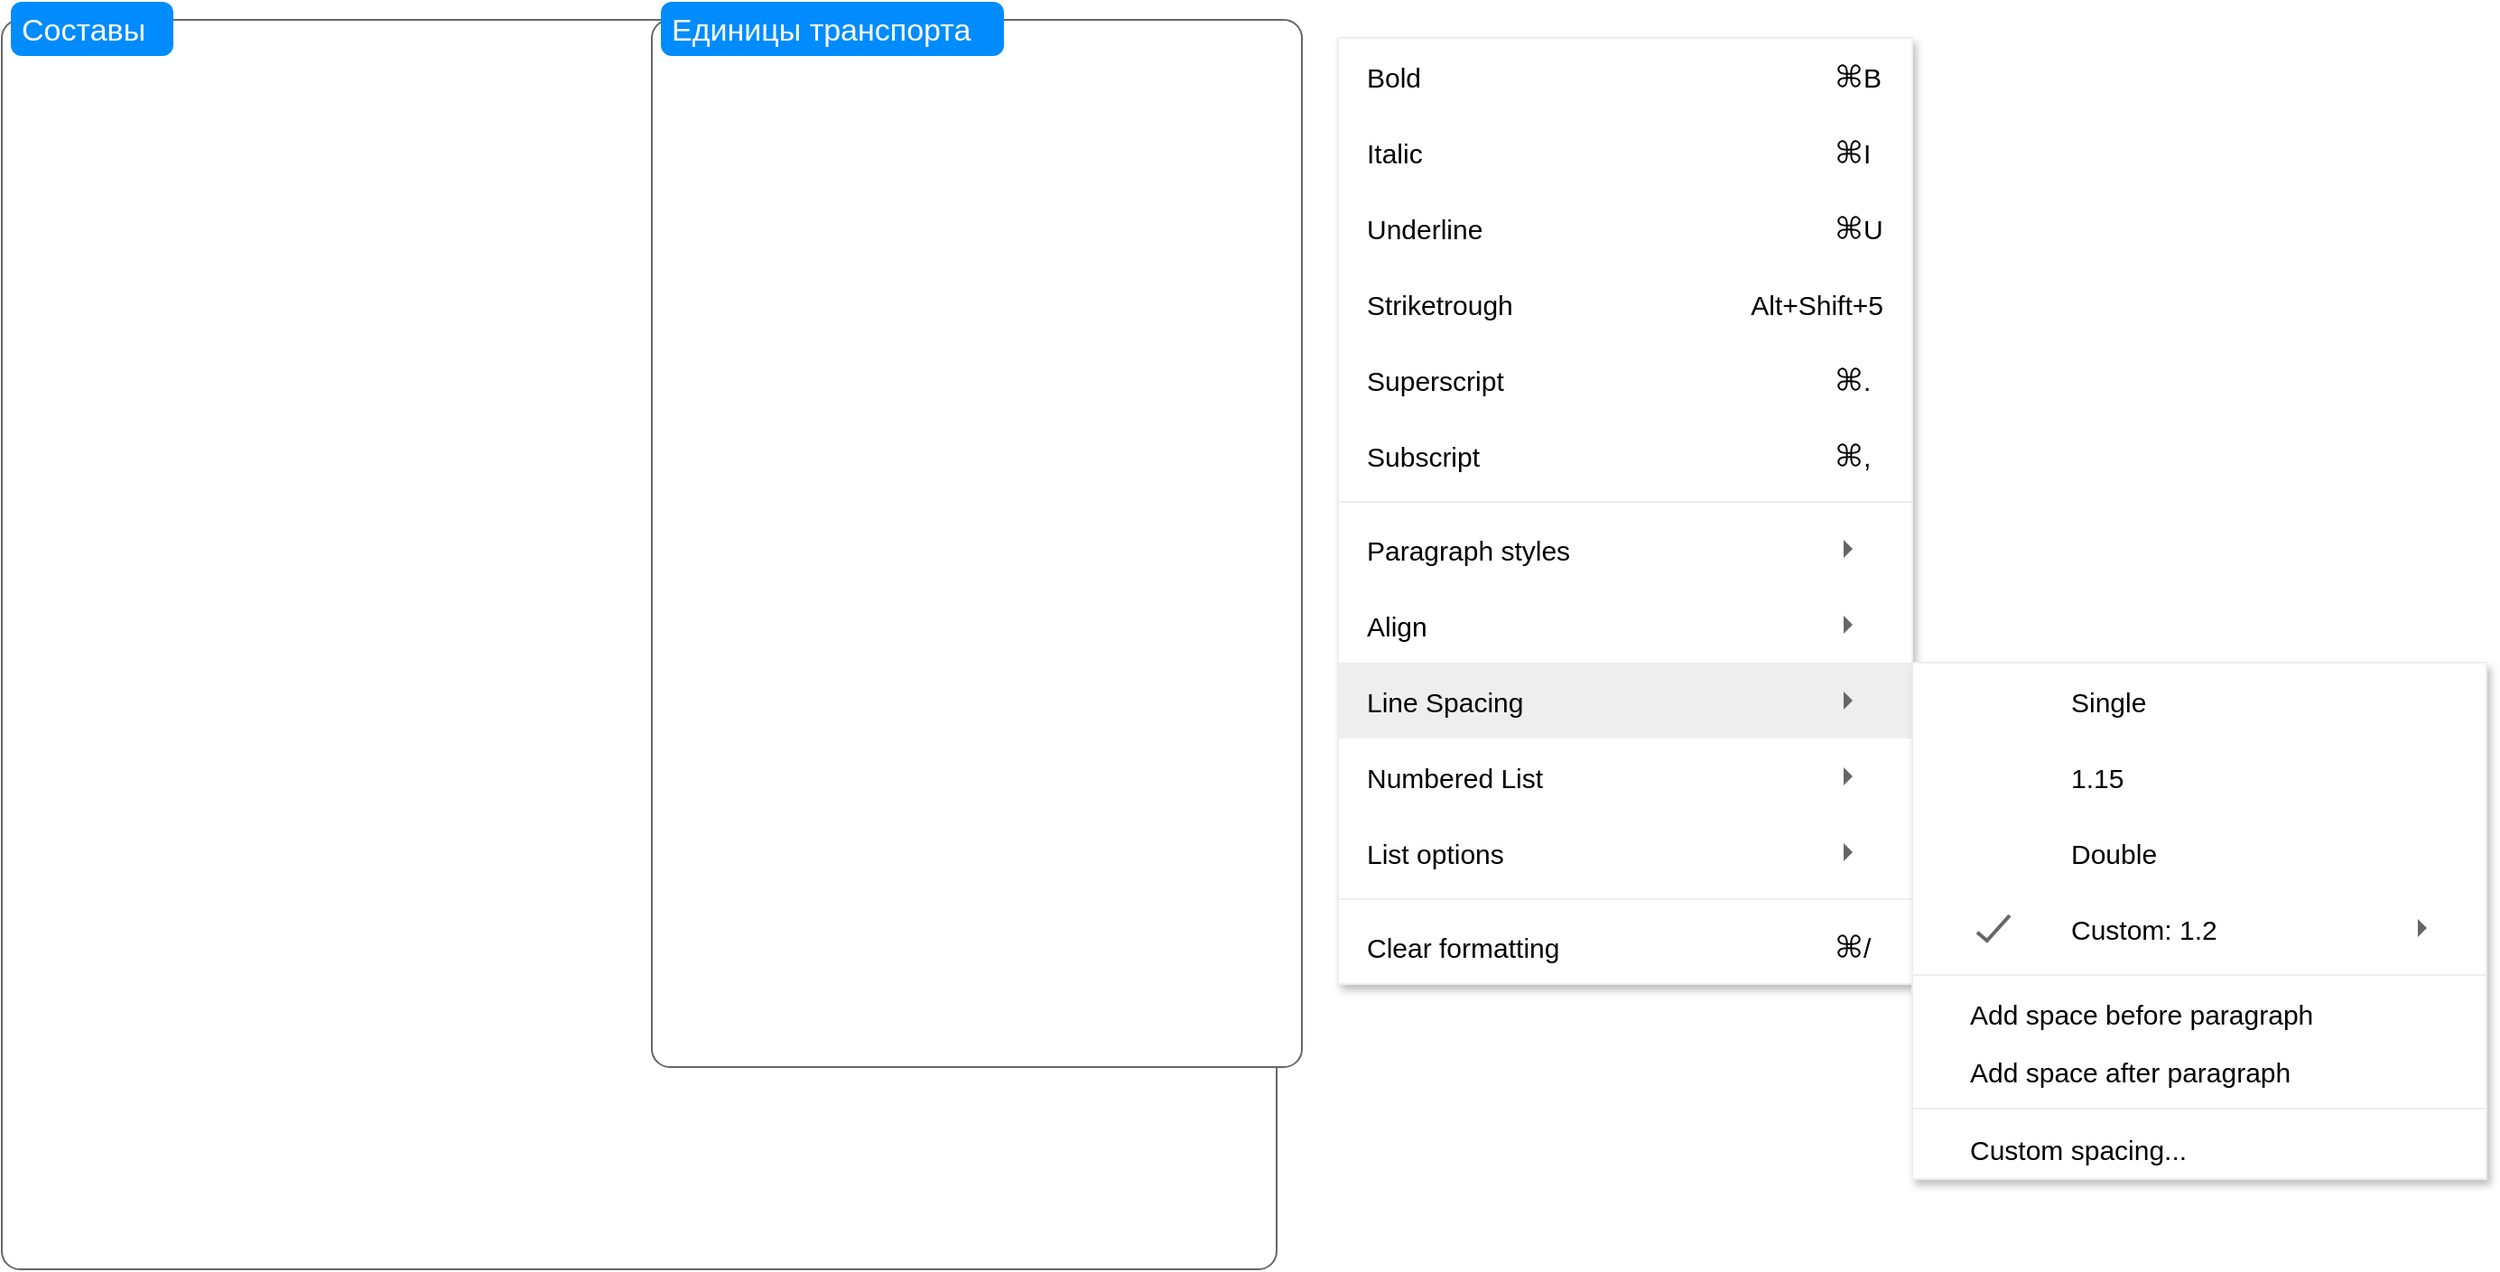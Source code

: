 <mxfile version="20.2.1" type="github">
  <diagram id="qGIveaPCM2I4pOGTGOA3" name="Page-1">
    <mxGraphModel dx="1247" dy="706" grid="1" gridSize="10" guides="1" tooltips="1" connect="1" arrows="1" fold="1" page="1" pageScale="1" pageWidth="827" pageHeight="1169" math="0" shadow="0">
      <root>
        <mxCell id="0" />
        <mxCell id="1" parent="0" />
        <mxCell id="QsTzf2EE-cCvm9q_H36Z-1" value="" style="shape=mxgraph.mockup.containers.marginRect;rectMarginTop=10;strokeColor=#666666;strokeWidth=1;dashed=0;rounded=1;arcSize=5;recursiveResize=0;" vertex="1" parent="1">
          <mxGeometry x="40" y="40" width="706" height="702" as="geometry" />
        </mxCell>
        <mxCell id="QsTzf2EE-cCvm9q_H36Z-2" value="Составы" style="shape=rect;strokeColor=none;fillColor=#008cff;strokeWidth=1;dashed=0;rounded=1;arcSize=20;fontColor=#ffffff;fontSize=17;spacing=2;spacingTop=-2;align=left;autosize=1;spacingLeft=4;resizeWidth=0;resizeHeight=0;perimeter=none;" vertex="1" parent="QsTzf2EE-cCvm9q_H36Z-1">
          <mxGeometry x="5" width="90" height="30" as="geometry" />
        </mxCell>
        <mxCell id="QsTzf2EE-cCvm9q_H36Z-5" value="" style="perimeter=none;dashed=0;shape=rect;fillColor=#ffffff;strokeColor=#eeeeee;shadow=1;" vertex="1" parent="QsTzf2EE-cCvm9q_H36Z-1">
          <mxGeometry x="740" y="20" width="318" height="524" as="geometry" />
        </mxCell>
        <mxCell id="QsTzf2EE-cCvm9q_H36Z-6" value="Bold" style="text;verticalAlign=middle;spacing=0;spacingLeft=16;fontSize=15;resizeWidth=1;perimeter=none;" vertex="1" parent="QsTzf2EE-cCvm9q_H36Z-5">
          <mxGeometry width="318" height="42" relative="1" as="geometry" />
        </mxCell>
        <mxCell id="QsTzf2EE-cCvm9q_H36Z-7" value="B" style="perimeter=none;dashed=0;shape=mxgraph.gmdl.command;labelPosition=right;verticalLabelPosition=middle;align=left;verticalAlign=middle;fontSize=15;" vertex="1" parent="QsTzf2EE-cCvm9q_H36Z-6">
          <mxGeometry x="1" y="0.5" width="12" height="12" relative="1" as="geometry">
            <mxPoint x="-41" y="-6" as="offset" />
          </mxGeometry>
        </mxCell>
        <mxCell id="QsTzf2EE-cCvm9q_H36Z-8" value="Italic" style="text;verticalAlign=middle;spacing=0;spacingLeft=16;fontSize=15;resizeWidth=1;perimeter=none;" vertex="1" parent="QsTzf2EE-cCvm9q_H36Z-5">
          <mxGeometry width="318" height="42" relative="1" as="geometry">
            <mxPoint y="42" as="offset" />
          </mxGeometry>
        </mxCell>
        <mxCell id="QsTzf2EE-cCvm9q_H36Z-9" value="I" style="perimeter=none;dashed=0;shape=mxgraph.gmdl.command;labelPosition=right;verticalLabelPosition=middle;align=left;verticalAlign=middle;fontSize=15;" vertex="1" parent="QsTzf2EE-cCvm9q_H36Z-8">
          <mxGeometry x="1" y="0.5" width="12" height="12" relative="1" as="geometry">
            <mxPoint x="-41" y="-6" as="offset" />
          </mxGeometry>
        </mxCell>
        <mxCell id="QsTzf2EE-cCvm9q_H36Z-10" value="Underline" style="text;verticalAlign=middle;spacing=0;spacingLeft=16;fontSize=15;resizeWidth=1;perimeter=none;" vertex="1" parent="QsTzf2EE-cCvm9q_H36Z-5">
          <mxGeometry width="318" height="42" relative="1" as="geometry">
            <mxPoint y="84" as="offset" />
          </mxGeometry>
        </mxCell>
        <mxCell id="QsTzf2EE-cCvm9q_H36Z-11" value="U" style="perimeter=none;dashed=0;shape=mxgraph.gmdl.command;labelPosition=right;verticalLabelPosition=middle;align=left;verticalAlign=middle;fontSize=15;" vertex="1" parent="QsTzf2EE-cCvm9q_H36Z-10">
          <mxGeometry x="1" y="0.5" width="12" height="12" relative="1" as="geometry">
            <mxPoint x="-41" y="-6" as="offset" />
          </mxGeometry>
        </mxCell>
        <mxCell id="QsTzf2EE-cCvm9q_H36Z-12" value="Striketrough" style="text;verticalAlign=middle;spacing=0;spacingLeft=16;fontSize=15;resizeWidth=1;perimeter=none;" vertex="1" parent="QsTzf2EE-cCvm9q_H36Z-5">
          <mxGeometry width="318" height="42" relative="1" as="geometry">
            <mxPoint y="126" as="offset" />
          </mxGeometry>
        </mxCell>
        <mxCell id="QsTzf2EE-cCvm9q_H36Z-13" value="Alt+Shift+5" style="text;labelPosition=center;verticalLabelPosition=middle;align=right;verticalAlign=middle;fontSize=15;perimeter=none;" vertex="1" parent="QsTzf2EE-cCvm9q_H36Z-12">
          <mxGeometry x="1" y="0.5" width="106" height="20" relative="1" as="geometry">
            <mxPoint x="-120" y="-10" as="offset" />
          </mxGeometry>
        </mxCell>
        <mxCell id="QsTzf2EE-cCvm9q_H36Z-14" value="Superscript" style="text;verticalAlign=middle;spacing=0;spacingLeft=16;fontSize=15;resizeWidth=1;perimeter=none;" vertex="1" parent="QsTzf2EE-cCvm9q_H36Z-5">
          <mxGeometry width="318" height="42" relative="1" as="geometry">
            <mxPoint y="168" as="offset" />
          </mxGeometry>
        </mxCell>
        <mxCell id="QsTzf2EE-cCvm9q_H36Z-15" value="." style="perimeter=none;dashed=0;shape=mxgraph.gmdl.command;labelPosition=right;verticalLabelPosition=middle;align=left;verticalAlign=middle;fontSize=15;" vertex="1" parent="QsTzf2EE-cCvm9q_H36Z-14">
          <mxGeometry x="1" y="0.5" width="12" height="12" relative="1" as="geometry">
            <mxPoint x="-41" y="-6" as="offset" />
          </mxGeometry>
        </mxCell>
        <mxCell id="QsTzf2EE-cCvm9q_H36Z-16" value="Subscript" style="text;verticalAlign=middle;spacing=0;spacingLeft=16;fontSize=15;resizeWidth=1;perimeter=none;" vertex="1" parent="QsTzf2EE-cCvm9q_H36Z-5">
          <mxGeometry width="318" height="42" relative="1" as="geometry">
            <mxPoint y="210" as="offset" />
          </mxGeometry>
        </mxCell>
        <mxCell id="QsTzf2EE-cCvm9q_H36Z-17" value="," style="perimeter=none;dashed=0;shape=mxgraph.gmdl.command;labelPosition=right;verticalLabelPosition=middle;align=left;verticalAlign=middle;fontSize=15;" vertex="1" parent="QsTzf2EE-cCvm9q_H36Z-16">
          <mxGeometry x="1" y="0.5" width="12" height="12" relative="1" as="geometry">
            <mxPoint x="-41" y="-6" as="offset" />
          </mxGeometry>
        </mxCell>
        <mxCell id="QsTzf2EE-cCvm9q_H36Z-18" value="" style="shape=line;strokeColor=#eeeeee;resizeWidth=1;perimeter=none;" vertex="1" parent="QsTzf2EE-cCvm9q_H36Z-5">
          <mxGeometry width="318" height="10" relative="1" as="geometry">
            <mxPoint y="252" as="offset" />
          </mxGeometry>
        </mxCell>
        <mxCell id="QsTzf2EE-cCvm9q_H36Z-19" value="Paragraph styles" style="text;verticalAlign=middle;fontSize=15;spacing=16;resizeWidth=1;perimeter=none;" vertex="1" parent="QsTzf2EE-cCvm9q_H36Z-5">
          <mxGeometry width="318" height="42" relative="1" as="geometry">
            <mxPoint y="262" as="offset" />
          </mxGeometry>
        </mxCell>
        <mxCell id="QsTzf2EE-cCvm9q_H36Z-20" value="" style="perimeter=none;dashed=0;shape=mxgraph.gmdl.triangle;strokeColor=none;fillColor=#666666;direction=north;" vertex="1" parent="QsTzf2EE-cCvm9q_H36Z-19">
          <mxGeometry x="1" y="0.5" width="5" height="10" relative="1" as="geometry">
            <mxPoint x="-38" y="-5" as="offset" />
          </mxGeometry>
        </mxCell>
        <mxCell id="QsTzf2EE-cCvm9q_H36Z-21" value="Align" style="text;verticalAlign=middle;fontSize=15;spacing=16;resizeWidth=1;perimeter=none;" vertex="1" parent="QsTzf2EE-cCvm9q_H36Z-5">
          <mxGeometry width="318" height="42" relative="1" as="geometry">
            <mxPoint y="304" as="offset" />
          </mxGeometry>
        </mxCell>
        <mxCell id="QsTzf2EE-cCvm9q_H36Z-22" value="" style="perimeter=none;dashed=0;shape=mxgraph.gmdl.triangle;strokeColor=none;fillColor=#666666;direction=north;" vertex="1" parent="QsTzf2EE-cCvm9q_H36Z-21">
          <mxGeometry x="1" y="0.5" width="5" height="10" relative="1" as="geometry">
            <mxPoint x="-38" y="-5" as="offset" />
          </mxGeometry>
        </mxCell>
        <mxCell id="QsTzf2EE-cCvm9q_H36Z-23" value="Line Spacing" style="text;verticalAlign=middle;fontSize=15;spacing=16;fillColor=#eeeeee;resizeWidth=1;perimeter=none;" vertex="1" parent="QsTzf2EE-cCvm9q_H36Z-5">
          <mxGeometry width="318" height="42" relative="1" as="geometry">
            <mxPoint y="346" as="offset" />
          </mxGeometry>
        </mxCell>
        <mxCell id="QsTzf2EE-cCvm9q_H36Z-24" value="" style="perimeter=none;dashed=0;shape=mxgraph.gmdl.triangle;strokeColor=none;fillColor=#666666;direction=north;" vertex="1" parent="QsTzf2EE-cCvm9q_H36Z-23">
          <mxGeometry x="1" y="0.5" width="5" height="10" relative="1" as="geometry">
            <mxPoint x="-38" y="-5" as="offset" />
          </mxGeometry>
        </mxCell>
        <mxCell id="QsTzf2EE-cCvm9q_H36Z-25" value="Numbered List" style="text;verticalAlign=middle;fontSize=15;spacing=16;resizeWidth=1;perimeter=none;" vertex="1" parent="QsTzf2EE-cCvm9q_H36Z-5">
          <mxGeometry width="318" height="42" relative="1" as="geometry">
            <mxPoint y="388" as="offset" />
          </mxGeometry>
        </mxCell>
        <mxCell id="QsTzf2EE-cCvm9q_H36Z-26" value="" style="perimeter=none;dashed=0;shape=mxgraph.gmdl.triangle;strokeColor=none;fillColor=#666666;direction=north;" vertex="1" parent="QsTzf2EE-cCvm9q_H36Z-25">
          <mxGeometry x="1" y="0.5" width="5" height="10" relative="1" as="geometry">
            <mxPoint x="-38" y="-5" as="offset" />
          </mxGeometry>
        </mxCell>
        <mxCell id="QsTzf2EE-cCvm9q_H36Z-27" value="List options" style="text;verticalAlign=middle;fontSize=15;spacing=16;resizeWidth=1;perimeter=none;" vertex="1" parent="QsTzf2EE-cCvm9q_H36Z-5">
          <mxGeometry width="318" height="42" relative="1" as="geometry">
            <mxPoint y="430" as="offset" />
          </mxGeometry>
        </mxCell>
        <mxCell id="QsTzf2EE-cCvm9q_H36Z-28" value="" style="perimeter=none;dashed=0;shape=mxgraph.gmdl.triangle;strokeColor=none;fillColor=#666666;direction=north;" vertex="1" parent="QsTzf2EE-cCvm9q_H36Z-27">
          <mxGeometry x="1" y="0.5" width="5" height="10" relative="1" as="geometry">
            <mxPoint x="-38" y="-5" as="offset" />
          </mxGeometry>
        </mxCell>
        <mxCell id="QsTzf2EE-cCvm9q_H36Z-29" value="" style="shape=line;strokeColor=#eeeeee;resizeWidth=1;perimeter=none;" vertex="1" parent="QsTzf2EE-cCvm9q_H36Z-5">
          <mxGeometry width="318" height="10" relative="1" as="geometry">
            <mxPoint y="472" as="offset" />
          </mxGeometry>
        </mxCell>
        <mxCell id="QsTzf2EE-cCvm9q_H36Z-30" value="Clear formatting" style="text;verticalAlign=middle;spacing=0;spacingLeft=16;fontSize=15;resizeWidth=1;perimeter=none;" vertex="1" parent="QsTzf2EE-cCvm9q_H36Z-5">
          <mxGeometry width="318" height="42" relative="1" as="geometry">
            <mxPoint y="482" as="offset" />
          </mxGeometry>
        </mxCell>
        <mxCell id="QsTzf2EE-cCvm9q_H36Z-31" value="/" style="perimeter=none;dashed=0;shape=mxgraph.gmdl.command;labelPosition=right;verticalLabelPosition=middle;align=left;verticalAlign=middle;fontSize=15;" vertex="1" parent="QsTzf2EE-cCvm9q_H36Z-30">
          <mxGeometry x="1" y="0.5" width="12" height="12" relative="1" as="geometry">
            <mxPoint x="-41" y="-6" as="offset" />
          </mxGeometry>
        </mxCell>
        <mxCell id="QsTzf2EE-cCvm9q_H36Z-32" value="" style="shape=rect;strokeColor=#eeeeee;fillColor=#ffffff;shadow=1;perimeter=none;" vertex="1" parent="QsTzf2EE-cCvm9q_H36Z-1">
          <mxGeometry x="1058" y="366" width="318" height="286" as="geometry" />
        </mxCell>
        <mxCell id="QsTzf2EE-cCvm9q_H36Z-33" value="Single" style="text;verticalAlign=middle;fontSize=15;spacing=16;spacingLeft=72;resizeWidth=1;perimeter=none;" vertex="1" parent="QsTzf2EE-cCvm9q_H36Z-32">
          <mxGeometry width="318" height="42" relative="1" as="geometry" />
        </mxCell>
        <mxCell id="QsTzf2EE-cCvm9q_H36Z-34" value="1.15" style="text;verticalAlign=middle;fontSize=15;spacing=16;spacingLeft=72;resizeWidth=1;perimeter=none;" vertex="1" parent="QsTzf2EE-cCvm9q_H36Z-32">
          <mxGeometry width="318" height="42" relative="1" as="geometry">
            <mxPoint y="42" as="offset" />
          </mxGeometry>
        </mxCell>
        <mxCell id="QsTzf2EE-cCvm9q_H36Z-35" value="Double" style="text;verticalAlign=middle;fontSize=15;spacing=16;spacingLeft=72;resizeWidth=1;perimeter=none;" vertex="1" parent="QsTzf2EE-cCvm9q_H36Z-32">
          <mxGeometry width="318" height="42" relative="1" as="geometry">
            <mxPoint y="84" as="offset" />
          </mxGeometry>
        </mxCell>
        <mxCell id="QsTzf2EE-cCvm9q_H36Z-36" value="Custom: 1.2" style="text;verticalAlign=middle;fontSize=15;spacing=16;spacingLeft=72;resizeWidth=1;perimeter=none;" vertex="1" parent="QsTzf2EE-cCvm9q_H36Z-32">
          <mxGeometry width="318" height="42" relative="1" as="geometry">
            <mxPoint y="126" as="offset" />
          </mxGeometry>
        </mxCell>
        <mxCell id="QsTzf2EE-cCvm9q_H36Z-37" value="" style="perimeter=none;dashed=0;shape=mxgraph.gmdl.check;fillColor=none;strokeWidth=2;strokeColor=#666666;" vertex="1" parent="QsTzf2EE-cCvm9q_H36Z-36">
          <mxGeometry y="0.5" width="18" height="14" relative="1" as="geometry">
            <mxPoint x="36" y="-7" as="offset" />
          </mxGeometry>
        </mxCell>
        <mxCell id="QsTzf2EE-cCvm9q_H36Z-38" value="" style="perimeter=none;dashed=0;shape=mxgraph.gmdl.triangle;strokeColor=none;fillColor=#666666;direction=north;" vertex="1" parent="QsTzf2EE-cCvm9q_H36Z-36">
          <mxGeometry x="1" y="0.5" width="5" height="10" relative="1" as="geometry">
            <mxPoint x="-38" y="-5" as="offset" />
          </mxGeometry>
        </mxCell>
        <mxCell id="QsTzf2EE-cCvm9q_H36Z-39" value="" style="shape=line;strokeColor=#eeeeee;resizeWidth=1;perimeter=none;" vertex="1" parent="QsTzf2EE-cCvm9q_H36Z-32">
          <mxGeometry width="318" height="10" relative="1" as="geometry">
            <mxPoint y="168" as="offset" />
          </mxGeometry>
        </mxCell>
        <mxCell id="QsTzf2EE-cCvm9q_H36Z-40" value="Add space before paragraph" style="text;verticalAlign=middle;fontSize=15;spacing=16;spacingLeft=16;resizeWidth=1;perimeter=none;" vertex="1" parent="QsTzf2EE-cCvm9q_H36Z-32">
          <mxGeometry width="318" height="32" relative="1" as="geometry">
            <mxPoint y="178" as="offset" />
          </mxGeometry>
        </mxCell>
        <mxCell id="QsTzf2EE-cCvm9q_H36Z-41" value="Add space after paragraph" style="text;verticalAlign=middle;fontSize=15;spacing=16;spacingLeft=16;resizeWidth=1;perimeter=none;" vertex="1" parent="QsTzf2EE-cCvm9q_H36Z-32">
          <mxGeometry width="318" height="32" relative="1" as="geometry">
            <mxPoint y="210" as="offset" />
          </mxGeometry>
        </mxCell>
        <mxCell id="QsTzf2EE-cCvm9q_H36Z-42" value="" style="shape=line;strokeColor=#eeeeee;resizeWidth=1;perimeter=none;" vertex="1" parent="QsTzf2EE-cCvm9q_H36Z-32">
          <mxGeometry width="318" height="10" relative="1" as="geometry">
            <mxPoint y="242" as="offset" />
          </mxGeometry>
        </mxCell>
        <mxCell id="QsTzf2EE-cCvm9q_H36Z-43" value="Custom spacing..." style="text;verticalAlign=middle;fontSize=15;spacing=16;spacingLeft=16;resizeWidth=1;perimeter=none;" vertex="1" parent="QsTzf2EE-cCvm9q_H36Z-32">
          <mxGeometry width="318" height="34" relative="1" as="geometry">
            <mxPoint y="252" as="offset" />
          </mxGeometry>
        </mxCell>
        <mxCell id="QsTzf2EE-cCvm9q_H36Z-3" value="" style="shape=mxgraph.mockup.containers.marginRect;rectMarginTop=10;strokeColor=#666666;strokeWidth=1;dashed=0;rounded=1;arcSize=5;recursiveResize=0;" vertex="1" parent="1">
          <mxGeometry x="400" y="40" width="360" height="590" as="geometry" />
        </mxCell>
        <mxCell id="QsTzf2EE-cCvm9q_H36Z-4" value="Единицы транспорта" style="shape=rect;strokeColor=none;fillColor=#008cff;strokeWidth=1;dashed=0;rounded=1;arcSize=20;fontColor=#ffffff;fontSize=17;spacing=2;spacingTop=-2;align=left;autosize=1;spacingLeft=4;resizeWidth=0;resizeHeight=0;perimeter=none;" vertex="1" parent="QsTzf2EE-cCvm9q_H36Z-3">
          <mxGeometry x="5" width="190" height="30" as="geometry" />
        </mxCell>
      </root>
    </mxGraphModel>
  </diagram>
</mxfile>
